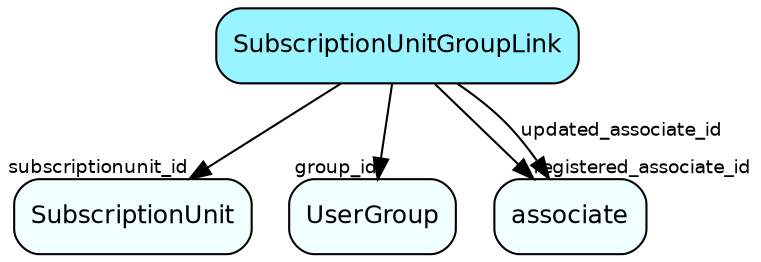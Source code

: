 digraph SubscriptionUnitGroupLink  {
node [shape = box style="rounded, filled" fontname = "Helvetica" fontsize = "12" ]
edge [fontname = "Helvetica" fontsize = "9"]

SubscriptionUnitGroupLink[fillcolor = "cadetblue1"]
SubscriptionUnit[fillcolor = "azure1"]
UserGroup[fillcolor = "azure1"]
associate[fillcolor = "azure1"]
SubscriptionUnitGroupLink -> SubscriptionUnit [headlabel = "subscriptionunit_id"]
SubscriptionUnitGroupLink -> UserGroup [headlabel = "group_id"]
SubscriptionUnitGroupLink -> associate [headlabel = "registered_associate_id"]
SubscriptionUnitGroupLink -> associate [label = "updated_associate_id"]
}
